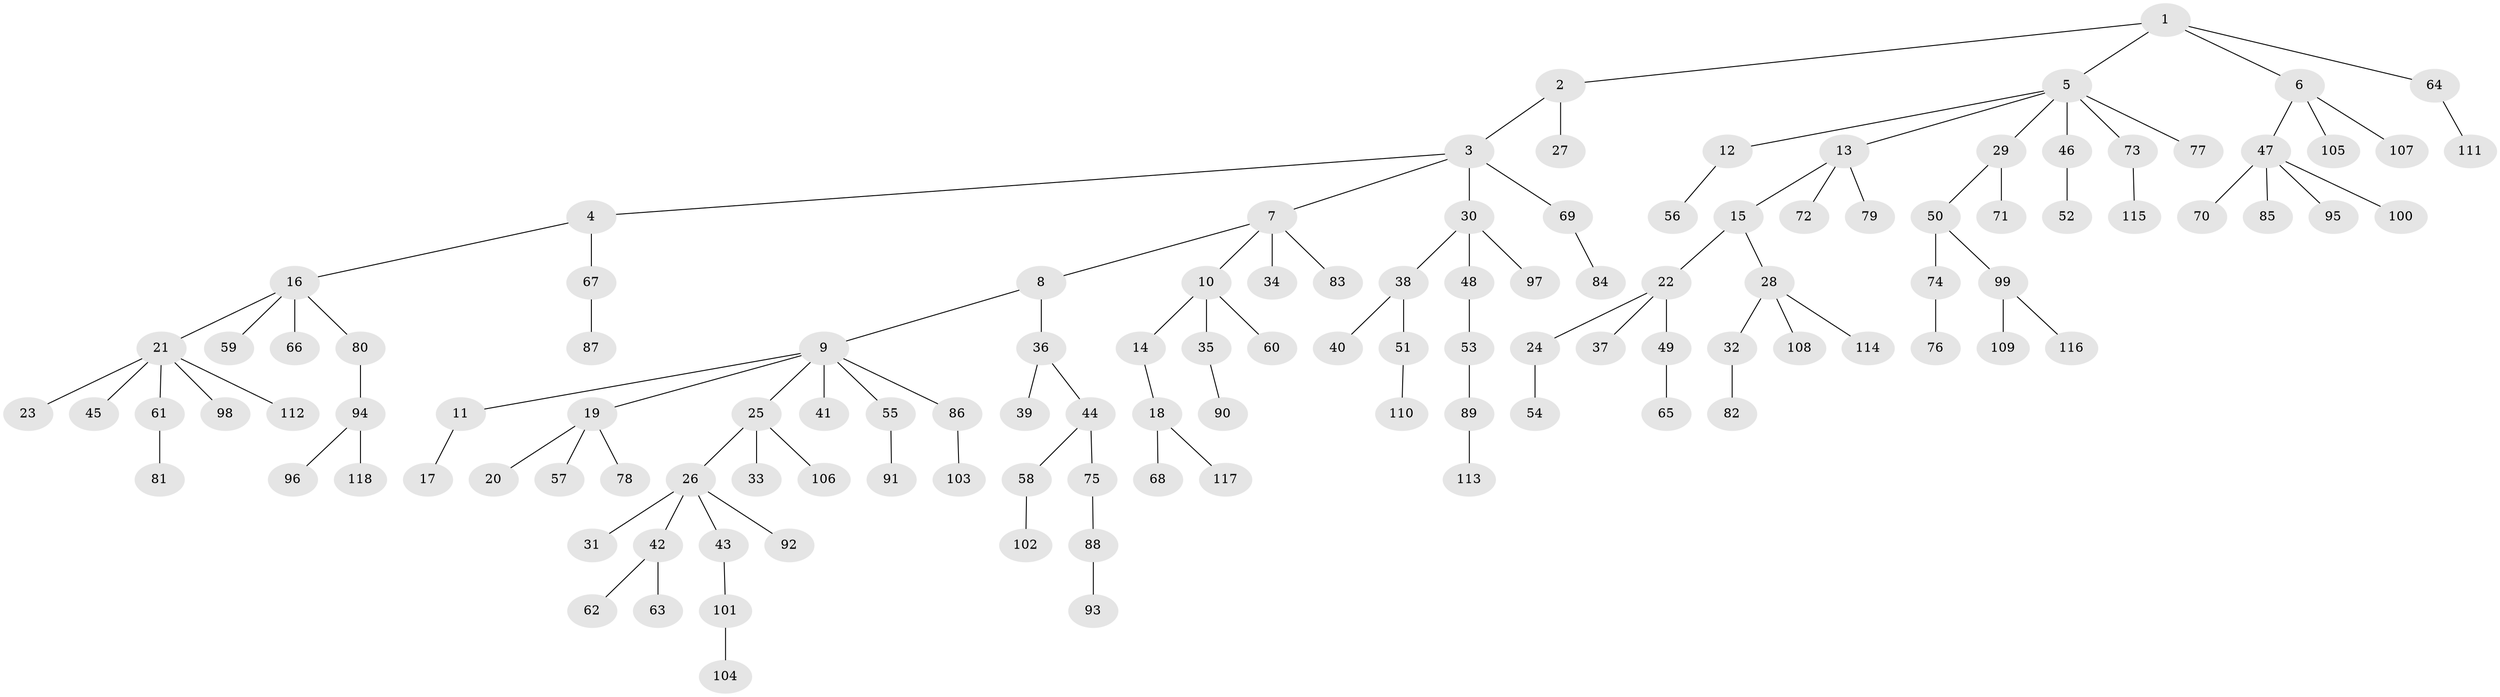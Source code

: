 // coarse degree distribution, {12: 0.02127659574468085, 2: 0.1702127659574468, 5: 0.0425531914893617, 9: 0.02127659574468085, 6: 0.02127659574468085, 1: 0.6808510638297872, 4: 0.02127659574468085, 3: 0.02127659574468085}
// Generated by graph-tools (version 1.1) at 2025/19/03/04/25 18:19:11]
// undirected, 118 vertices, 117 edges
graph export_dot {
graph [start="1"]
  node [color=gray90,style=filled];
  1;
  2;
  3;
  4;
  5;
  6;
  7;
  8;
  9;
  10;
  11;
  12;
  13;
  14;
  15;
  16;
  17;
  18;
  19;
  20;
  21;
  22;
  23;
  24;
  25;
  26;
  27;
  28;
  29;
  30;
  31;
  32;
  33;
  34;
  35;
  36;
  37;
  38;
  39;
  40;
  41;
  42;
  43;
  44;
  45;
  46;
  47;
  48;
  49;
  50;
  51;
  52;
  53;
  54;
  55;
  56;
  57;
  58;
  59;
  60;
  61;
  62;
  63;
  64;
  65;
  66;
  67;
  68;
  69;
  70;
  71;
  72;
  73;
  74;
  75;
  76;
  77;
  78;
  79;
  80;
  81;
  82;
  83;
  84;
  85;
  86;
  87;
  88;
  89;
  90;
  91;
  92;
  93;
  94;
  95;
  96;
  97;
  98;
  99;
  100;
  101;
  102;
  103;
  104;
  105;
  106;
  107;
  108;
  109;
  110;
  111;
  112;
  113;
  114;
  115;
  116;
  117;
  118;
  1 -- 2;
  1 -- 5;
  1 -- 6;
  1 -- 64;
  2 -- 3;
  2 -- 27;
  3 -- 4;
  3 -- 7;
  3 -- 30;
  3 -- 69;
  4 -- 16;
  4 -- 67;
  5 -- 12;
  5 -- 13;
  5 -- 29;
  5 -- 46;
  5 -- 73;
  5 -- 77;
  6 -- 47;
  6 -- 105;
  6 -- 107;
  7 -- 8;
  7 -- 10;
  7 -- 34;
  7 -- 83;
  8 -- 9;
  8 -- 36;
  9 -- 11;
  9 -- 19;
  9 -- 25;
  9 -- 41;
  9 -- 55;
  9 -- 86;
  10 -- 14;
  10 -- 35;
  10 -- 60;
  11 -- 17;
  12 -- 56;
  13 -- 15;
  13 -- 72;
  13 -- 79;
  14 -- 18;
  15 -- 22;
  15 -- 28;
  16 -- 21;
  16 -- 59;
  16 -- 66;
  16 -- 80;
  18 -- 68;
  18 -- 117;
  19 -- 20;
  19 -- 57;
  19 -- 78;
  21 -- 23;
  21 -- 45;
  21 -- 61;
  21 -- 98;
  21 -- 112;
  22 -- 24;
  22 -- 37;
  22 -- 49;
  24 -- 54;
  25 -- 26;
  25 -- 33;
  25 -- 106;
  26 -- 31;
  26 -- 42;
  26 -- 43;
  26 -- 92;
  28 -- 32;
  28 -- 108;
  28 -- 114;
  29 -- 50;
  29 -- 71;
  30 -- 38;
  30 -- 48;
  30 -- 97;
  32 -- 82;
  35 -- 90;
  36 -- 39;
  36 -- 44;
  38 -- 40;
  38 -- 51;
  42 -- 62;
  42 -- 63;
  43 -- 101;
  44 -- 58;
  44 -- 75;
  46 -- 52;
  47 -- 70;
  47 -- 85;
  47 -- 95;
  47 -- 100;
  48 -- 53;
  49 -- 65;
  50 -- 74;
  50 -- 99;
  51 -- 110;
  53 -- 89;
  55 -- 91;
  58 -- 102;
  61 -- 81;
  64 -- 111;
  67 -- 87;
  69 -- 84;
  73 -- 115;
  74 -- 76;
  75 -- 88;
  80 -- 94;
  86 -- 103;
  88 -- 93;
  89 -- 113;
  94 -- 96;
  94 -- 118;
  99 -- 109;
  99 -- 116;
  101 -- 104;
}
